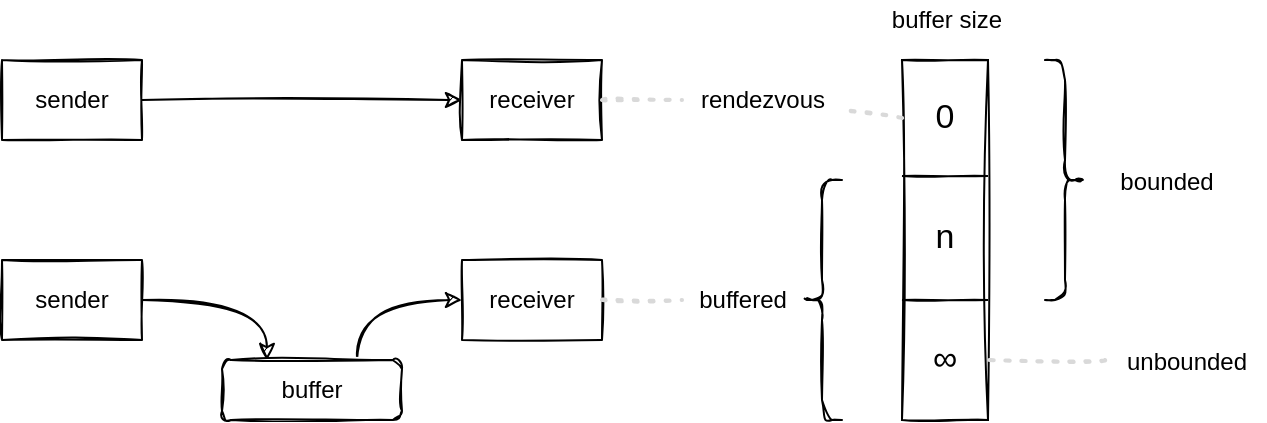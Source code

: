 <mxfile version="17.2.1" type="device"><diagram id="Ek-ARRYiK5EjpdSNXQ29" name="第 1 页"><mxGraphModel dx="683" dy="497" grid="1" gridSize="10" guides="1" tooltips="1" connect="1" arrows="1" fold="1" page="1" pageScale="1" pageWidth="827" pageHeight="1169" math="0" shadow="0"><root><mxCell id="0"/><mxCell id="1" parent="0"/><mxCell id="chl_gehSd9FHZmnryYwR-3" value="" style="edgeStyle=orthogonalEdgeStyle;rounded=0;orthogonalLoop=1;jettySize=auto;html=1;sketch=1;" edge="1" parent="1" source="chl_gehSd9FHZmnryYwR-1" target="chl_gehSd9FHZmnryYwR-2"><mxGeometry relative="1" as="geometry"/></mxCell><mxCell id="chl_gehSd9FHZmnryYwR-1" value="sender" style="rounded=0;whiteSpace=wrap;html=1;sketch=1;" vertex="1" parent="1"><mxGeometry x="130" y="160" width="70" height="40" as="geometry"/></mxCell><mxCell id="chl_gehSd9FHZmnryYwR-2" value="receiver" style="rounded=0;whiteSpace=wrap;html=1;sketch=1;" vertex="1" parent="1"><mxGeometry x="360" y="160" width="70" height="40" as="geometry"/></mxCell><mxCell id="chl_gehSd9FHZmnryYwR-9" style="edgeStyle=orthogonalEdgeStyle;rounded=0;orthogonalLoop=1;jettySize=auto;html=1;entryX=0.25;entryY=0;entryDx=0;entryDy=0;sketch=1;curved=1;" edge="1" parent="1" source="chl_gehSd9FHZmnryYwR-5" target="chl_gehSd9FHZmnryYwR-8"><mxGeometry relative="1" as="geometry"/></mxCell><mxCell id="chl_gehSd9FHZmnryYwR-5" value="sender" style="rounded=0;whiteSpace=wrap;html=1;sketch=1;" vertex="1" parent="1"><mxGeometry x="130" y="260" width="70" height="40" as="geometry"/></mxCell><mxCell id="chl_gehSd9FHZmnryYwR-6" value="receiver" style="rounded=0;whiteSpace=wrap;html=1;sketch=1;" vertex="1" parent="1"><mxGeometry x="360" y="260" width="70" height="40" as="geometry"/></mxCell><mxCell id="chl_gehSd9FHZmnryYwR-10" style="edgeStyle=orthogonalEdgeStyle;rounded=0;orthogonalLoop=1;jettySize=auto;html=1;entryX=0;entryY=0.5;entryDx=0;entryDy=0;exitX=0.75;exitY=0;exitDx=0;exitDy=0;sketch=1;curved=1;" edge="1" parent="1" source="chl_gehSd9FHZmnryYwR-8" target="chl_gehSd9FHZmnryYwR-6"><mxGeometry relative="1" as="geometry"/></mxCell><mxCell id="chl_gehSd9FHZmnryYwR-8" value="buffer" style="rounded=1;whiteSpace=wrap;html=1;sketch=1;" vertex="1" parent="1"><mxGeometry x="240" y="310" width="90" height="30" as="geometry"/></mxCell><mxCell id="chl_gehSd9FHZmnryYwR-11" value="rendezvous" style="text;html=1;align=center;verticalAlign=middle;resizable=0;points=[];autosize=1;strokeColor=none;fillColor=none;" vertex="1" parent="1"><mxGeometry x="470" y="170" width="80" height="20" as="geometry"/></mxCell><mxCell id="chl_gehSd9FHZmnryYwR-12" value="buffered" style="text;html=1;align=center;verticalAlign=middle;resizable=0;points=[];autosize=1;strokeColor=none;fillColor=none;" vertex="1" parent="1"><mxGeometry x="470" y="270" width="60" height="20" as="geometry"/></mxCell><mxCell id="chl_gehSd9FHZmnryYwR-13" value="" style="shape=curlyBracket;whiteSpace=wrap;html=1;rounded=1;sketch=1;" vertex="1" parent="1"><mxGeometry x="530" y="220" width="20" height="120" as="geometry"/></mxCell><mxCell id="chl_gehSd9FHZmnryYwR-14" value="" style="shape=curlyBracket;whiteSpace=wrap;html=1;rounded=1;flipH=1;sketch=1;" vertex="1" parent="1"><mxGeometry x="651.5" y="160" width="20" height="120" as="geometry"/></mxCell><mxCell id="chl_gehSd9FHZmnryYwR-29" value="" style="shape=table;html=1;whiteSpace=wrap;startSize=0;container=1;collapsible=0;childLayout=tableLayout;sketch=1;" vertex="1" parent="1"><mxGeometry x="580" y="160" width="43" height="180" as="geometry"/></mxCell><mxCell id="chl_gehSd9FHZmnryYwR-30" value="" style="shape=tableRow;horizontal=0;startSize=0;swimlaneHead=0;swimlaneBody=0;top=0;left=0;bottom=0;right=0;collapsible=0;dropTarget=0;fillColor=none;points=[[0,0.5],[1,0.5]];portConstraint=eastwest;sketch=1;" vertex="1" parent="chl_gehSd9FHZmnryYwR-29"><mxGeometry width="43" height="58" as="geometry"/></mxCell><mxCell id="chl_gehSd9FHZmnryYwR-31" value="0" style="shape=partialRectangle;html=1;whiteSpace=wrap;connectable=0;fillColor=none;top=0;left=0;bottom=0;right=0;overflow=hidden;sketch=1;fontSize=17;" vertex="1" parent="chl_gehSd9FHZmnryYwR-30"><mxGeometry width="43" height="58" as="geometry"><mxRectangle width="43" height="58" as="alternateBounds"/></mxGeometry></mxCell><mxCell id="chl_gehSd9FHZmnryYwR-34" value="" style="shape=tableRow;horizontal=0;startSize=0;swimlaneHead=0;swimlaneBody=0;top=0;left=0;bottom=0;right=0;collapsible=0;dropTarget=0;fillColor=none;points=[[0,0.5],[1,0.5]];portConstraint=eastwest;sketch=1;" vertex="1" parent="chl_gehSd9FHZmnryYwR-29"><mxGeometry y="58" width="43" height="62" as="geometry"/></mxCell><mxCell id="chl_gehSd9FHZmnryYwR-35" value="n" style="shape=partialRectangle;html=1;whiteSpace=wrap;connectable=0;fillColor=none;top=0;left=0;bottom=0;right=0;overflow=hidden;sketch=1;fontSize=17;" vertex="1" parent="chl_gehSd9FHZmnryYwR-34"><mxGeometry width="43" height="62" as="geometry"><mxRectangle width="43" height="62" as="alternateBounds"/></mxGeometry></mxCell><mxCell id="chl_gehSd9FHZmnryYwR-38" value="" style="shape=tableRow;horizontal=0;startSize=0;swimlaneHead=0;swimlaneBody=0;top=0;left=0;bottom=0;right=0;collapsible=0;dropTarget=0;fillColor=none;points=[[0,0.5],[1,0.5]];portConstraint=eastwest;sketch=1;" vertex="1" parent="chl_gehSd9FHZmnryYwR-29"><mxGeometry y="120" width="43" height="60" as="geometry"/></mxCell><mxCell id="chl_gehSd9FHZmnryYwR-39" value="∞" style="shape=partialRectangle;html=1;whiteSpace=wrap;connectable=0;fillColor=none;top=0;left=0;bottom=0;right=0;overflow=hidden;sketch=1;fontSize=17;" vertex="1" parent="chl_gehSd9FHZmnryYwR-38"><mxGeometry width="43" height="60" as="geometry"><mxRectangle width="43" height="60" as="alternateBounds"/></mxGeometry></mxCell><mxCell id="chl_gehSd9FHZmnryYwR-44" value="buffer size" style="text;html=1;align=center;verticalAlign=middle;resizable=0;points=[];autosize=1;strokeColor=none;fillColor=none;" vertex="1" parent="1"><mxGeometry x="566.5" y="130" width="70" height="20" as="geometry"/></mxCell><mxCell id="chl_gehSd9FHZmnryYwR-45" value="&lt;font style=&quot;font-size: 12px&quot;&gt;bounded&lt;br&gt;&lt;/font&gt;" style="text;html=1;align=center;verticalAlign=middle;resizable=0;points=[];autosize=1;strokeColor=none;fillColor=none;fontSize=17;" vertex="1" parent="1"><mxGeometry x="681.5" y="205" width="60" height="30" as="geometry"/></mxCell><mxCell id="chl_gehSd9FHZmnryYwR-46" value="&lt;font style=&quot;font-size: 12px&quot;&gt;unbounded&lt;br&gt;&lt;/font&gt;" style="text;html=1;align=center;verticalAlign=middle;resizable=0;points=[];autosize=1;strokeColor=none;fillColor=none;fontSize=17;" vertex="1" parent="1"><mxGeometry x="681.5" y="295" width="80" height="30" as="geometry"/></mxCell><mxCell id="chl_gehSd9FHZmnryYwR-47" value="" style="endArrow=none;dashed=1;html=1;dashPattern=1 3;strokeWidth=2;rounded=0;sketch=1;fontSize=12;curved=1;exitX=1;exitY=0.5;exitDx=0;exitDy=0;strokeColor=#D9D9D9;" edge="1" parent="1" source="chl_gehSd9FHZmnryYwR-6" target="chl_gehSd9FHZmnryYwR-12"><mxGeometry width="50" height="50" relative="1" as="geometry"><mxPoint x="440" y="280" as="sourcePoint"/><mxPoint x="440" y="250" as="targetPoint"/></mxGeometry></mxCell><mxCell id="chl_gehSd9FHZmnryYwR-49" value="" style="endArrow=none;dashed=1;html=1;dashPattern=1 3;strokeWidth=2;rounded=0;sketch=1;fontSize=12;curved=1;entryX=0;entryY=0.5;entryDx=0;entryDy=0;entryPerimeter=0;exitX=1;exitY=0.5;exitDx=0;exitDy=0;strokeColor=#D9D9D9;" edge="1" parent="1" source="chl_gehSd9FHZmnryYwR-2" target="chl_gehSd9FHZmnryYwR-11"><mxGeometry width="50" height="50" relative="1" as="geometry"><mxPoint x="450" y="252" as="sourcePoint"/><mxPoint x="479.46" y="250.46" as="targetPoint"/></mxGeometry></mxCell><mxCell id="chl_gehSd9FHZmnryYwR-50" value="" style="endArrow=none;dashed=1;html=1;dashPattern=1 3;strokeWidth=2;rounded=0;sketch=1;fontSize=12;curved=1;exitX=0;exitY=0.5;exitDx=0;exitDy=0;strokeColor=#D9D9D9;" edge="1" parent="1" source="chl_gehSd9FHZmnryYwR-30" target="chl_gehSd9FHZmnryYwR-11"><mxGeometry width="50" height="50" relative="1" as="geometry"><mxPoint x="450" y="252" as="sourcePoint"/><mxPoint x="479.46" y="250.46" as="targetPoint"/></mxGeometry></mxCell><mxCell id="chl_gehSd9FHZmnryYwR-51" value="" style="endArrow=none;dashed=1;html=1;dashPattern=1 3;strokeWidth=2;rounded=0;sketch=1;fontSize=12;curved=1;entryX=1;entryY=0.5;entryDx=0;entryDy=0;strokeColor=#D9D9D9;" edge="1" parent="1" source="chl_gehSd9FHZmnryYwR-46" target="chl_gehSd9FHZmnryYwR-38"><mxGeometry width="50" height="50" relative="1" as="geometry"><mxPoint x="450" y="252" as="sourcePoint"/><mxPoint x="479.46" y="250.46" as="targetPoint"/></mxGeometry></mxCell></root></mxGraphModel></diagram></mxfile>